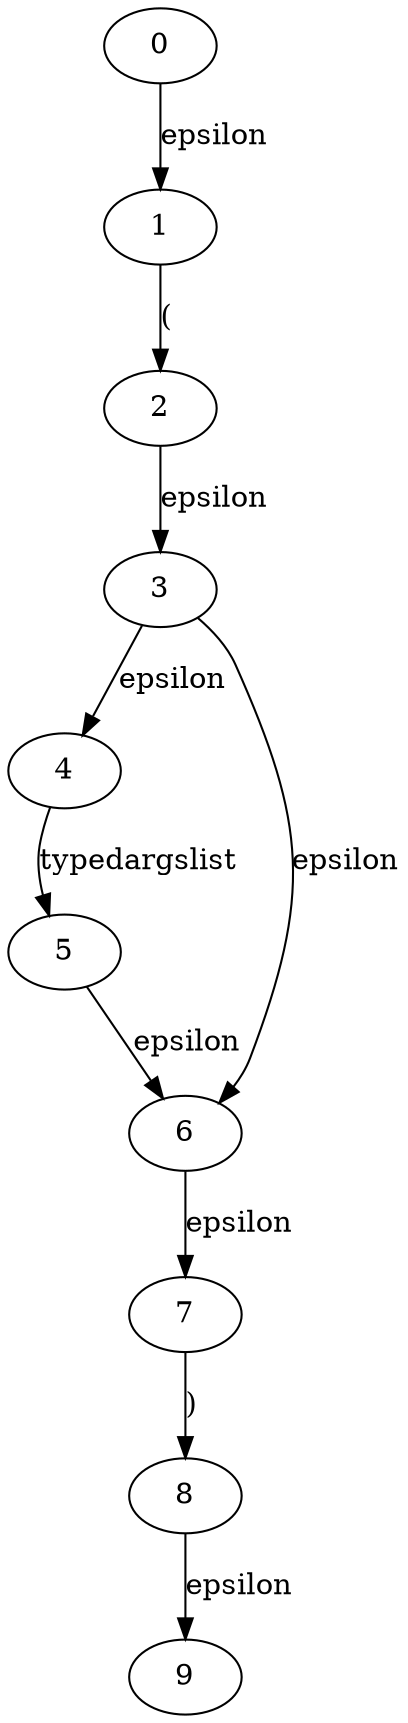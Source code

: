 
digraph parameters {
  0->1[label=epsilon]
  1->2[label="("]
  2->3[label=epsilon]
  3->4[label=epsilon]
  4->5[label=typedargslist]
  5->6[label=epsilon]
  6->7[label=epsilon]
  7->8[label=")"]
  8->9[label=epsilon]
  3->6[label=epsilon]
}
